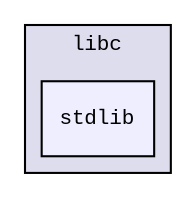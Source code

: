 digraph "src/libc/stdlib" {
  compound=true
  node [ fontsize="10", fontname="CourierNew"];
  edge [ labelfontsize="10", labelfontname="CourierNew"];
  subgraph clusterdir_ee3448fa1dc3d93b4fb7d6fba5be0d5c {
    graph [ bgcolor="#ddddee", pencolor="black", label="libc" fontname="CourierNew", fontsize="10", URL="dir_ee3448fa1dc3d93b4fb7d6fba5be0d5c.html"]
  dir_9b331df77a2551634f9a551f6fdb4de0 [shape=box, label="stdlib", style="filled", fillcolor="#eeeeff", pencolor="black", URL="dir_9b331df77a2551634f9a551f6fdb4de0.html"];
  }
}
